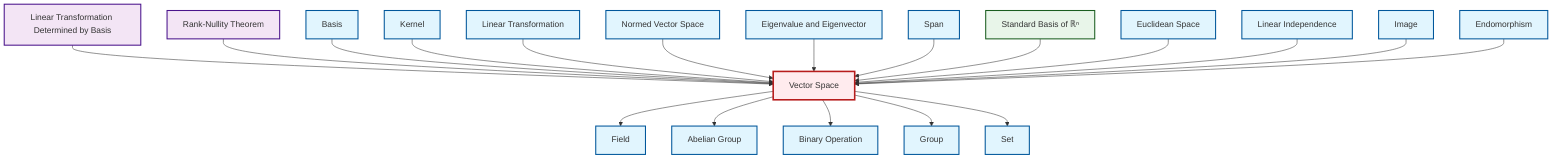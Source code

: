 graph TD
    classDef definition fill:#e1f5fe,stroke:#01579b,stroke-width:2px
    classDef theorem fill:#f3e5f5,stroke:#4a148c,stroke-width:2px
    classDef axiom fill:#fff3e0,stroke:#e65100,stroke-width:2px
    classDef example fill:#e8f5e9,stroke:#1b5e20,stroke-width:2px
    classDef current fill:#ffebee,stroke:#b71c1c,stroke-width:3px
    def-image["Image"]:::definition
    def-binary-operation["Binary Operation"]:::definition
    def-set["Set"]:::definition
    def-normed-vector-space["Normed Vector Space"]:::definition
    ex-standard-basis-rn["Standard Basis of ℝⁿ"]:::example
    thm-linear-transformation-basis["Linear Transformation Determined by Basis"]:::theorem
    def-linear-transformation["Linear Transformation"]:::definition
    def-euclidean-space["Euclidean Space"]:::definition
    def-group["Group"]:::definition
    def-vector-space["Vector Space"]:::definition
    thm-rank-nullity["Rank-Nullity Theorem"]:::theorem
    def-abelian-group["Abelian Group"]:::definition
    def-field["Field"]:::definition
    def-endomorphism["Endomorphism"]:::definition
    def-basis["Basis"]:::definition
    def-eigenvalue-eigenvector["Eigenvalue and Eigenvector"]:::definition
    def-linear-independence["Linear Independence"]:::definition
    def-kernel["Kernel"]:::definition
    def-span["Span"]:::definition
    def-vector-space --> def-field
    def-vector-space --> def-abelian-group
    thm-linear-transformation-basis --> def-vector-space
    thm-rank-nullity --> def-vector-space
    def-basis --> def-vector-space
    def-kernel --> def-vector-space
    def-linear-transformation --> def-vector-space
    def-normed-vector-space --> def-vector-space
    def-eigenvalue-eigenvector --> def-vector-space
    def-span --> def-vector-space
    ex-standard-basis-rn --> def-vector-space
    def-vector-space --> def-binary-operation
    def-euclidean-space --> def-vector-space
    def-linear-independence --> def-vector-space
    def-image --> def-vector-space
    def-vector-space --> def-group
    def-endomorphism --> def-vector-space
    def-vector-space --> def-set
    class def-vector-space current